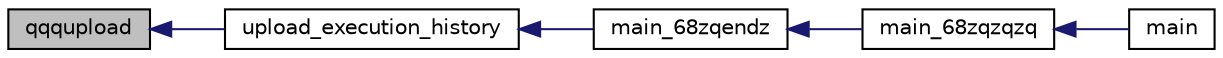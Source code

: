 digraph "qqqupload"
{
  edge [fontname="Helvetica",fontsize="10",labelfontname="Helvetica",labelfontsize="10"];
  node [fontname="Helvetica",fontsize="10",shape=record];
  rankdir="LR";
  Node1163 [label="qqqupload",height=0.2,width=0.4,color="black", fillcolor="grey75", style="filled", fontcolor="black"];
  Node1163 -> Node1164 [dir="back",color="midnightblue",fontsize="10",style="solid",fontname="Helvetica"];
  Node1164 [label="upload_execution_history",height=0.2,width=0.4,color="black", fillcolor="white", style="filled",URL="$inszt__main_8c.html#a83c5eab5324f9627c1a0d84e5c949813"];
  Node1164 -> Node1165 [dir="back",color="midnightblue",fontsize="10",style="solid",fontname="Helvetica"];
  Node1165 [label="main_68zqendz",height=0.2,width=0.4,color="black", fillcolor="white", style="filled",URL="$inszt__main_8c.html#aa3adbe0d58202d0747d37f8033c85249"];
  Node1165 -> Node1166 [dir="back",color="midnightblue",fontsize="10",style="solid",fontname="Helvetica"];
  Node1166 [label="main_68zqzqzq",height=0.2,width=0.4,color="black", fillcolor="white", style="filled",URL="$inszt__main_8c.html#a3d9384d3266380d929000a2f20278fea"];
  Node1166 -> Node1167 [dir="back",color="midnightblue",fontsize="10",style="solid",fontname="Helvetica"];
  Node1167 [label="main",height=0.2,width=0.4,color="black", fillcolor="white", style="filled",URL="$inszt__main_8c.html#a840291bc02cba5474a4cb46a9b9566fe"];
}
